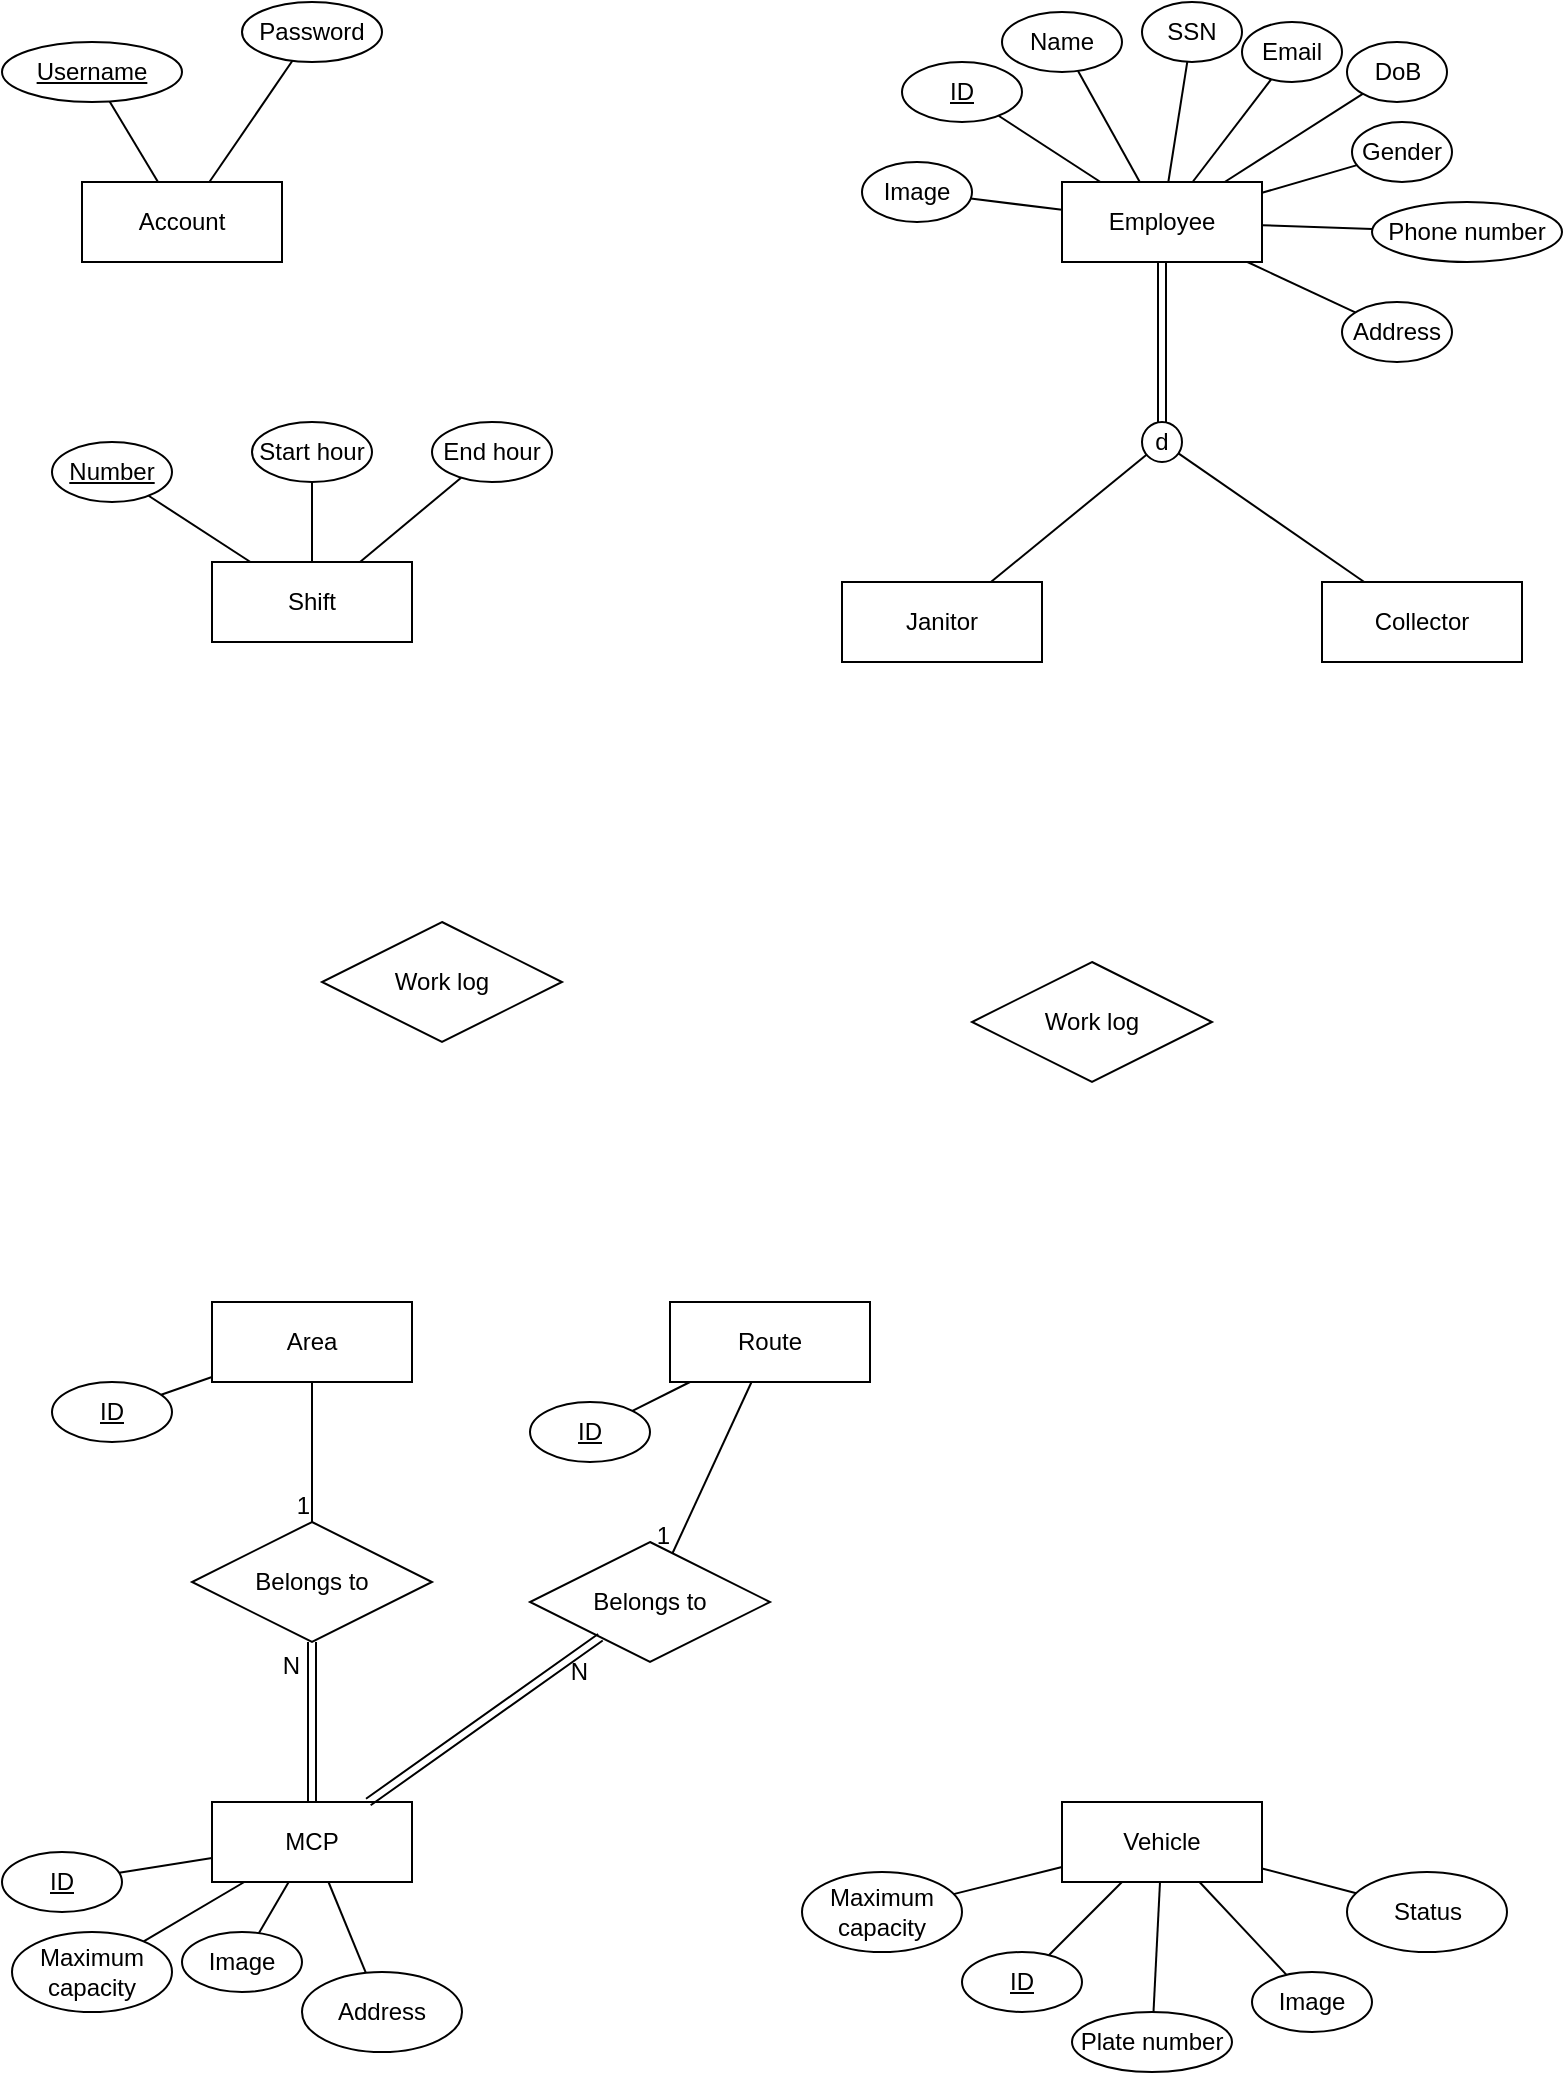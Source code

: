 <mxfile version="21.6.8" type="github">
  <diagram name="Page-1" id="zO1krM9RJwl2RXNE8Sop">
    <mxGraphModel dx="1965" dy="1051" grid="1" gridSize="10" guides="1" tooltips="1" connect="1" arrows="1" fold="1" page="1" pageScale="1" pageWidth="827" pageHeight="1169" math="0" shadow="0">
      <root>
        <mxCell id="0" />
        <mxCell id="1" parent="0" />
        <mxCell id="PcngEi1xsUKJxS339LNE-2" value="Account" style="whiteSpace=wrap;html=1;align=center;" vertex="1" parent="1">
          <mxGeometry x="70" y="120" width="100" height="40" as="geometry" />
        </mxCell>
        <mxCell id="PcngEi1xsUKJxS339LNE-3" value="Username" style="ellipse;whiteSpace=wrap;html=1;align=center;fontStyle=4;" vertex="1" parent="1">
          <mxGeometry x="30" y="50" width="90" height="30" as="geometry" />
        </mxCell>
        <mxCell id="PcngEi1xsUKJxS339LNE-4" value="Password" style="ellipse;whiteSpace=wrap;html=1;align=center;" vertex="1" parent="1">
          <mxGeometry x="150" y="30" width="70" height="30" as="geometry" />
        </mxCell>
        <mxCell id="PcngEi1xsUKJxS339LNE-5" value="" style="endArrow=none;html=1;rounded=0;" edge="1" parent="1" source="PcngEi1xsUKJxS339LNE-3" target="PcngEi1xsUKJxS339LNE-2">
          <mxGeometry width="50" height="50" relative="1" as="geometry">
            <mxPoint x="390" y="670" as="sourcePoint" />
            <mxPoint x="440" y="620" as="targetPoint" />
          </mxGeometry>
        </mxCell>
        <mxCell id="PcngEi1xsUKJxS339LNE-6" value="" style="endArrow=none;html=1;rounded=0;" edge="1" parent="1" source="PcngEi1xsUKJxS339LNE-4" target="PcngEi1xsUKJxS339LNE-2">
          <mxGeometry width="50" height="50" relative="1" as="geometry">
            <mxPoint x="124" y="89" as="sourcePoint" />
            <mxPoint x="175" y="160" as="targetPoint" />
          </mxGeometry>
        </mxCell>
        <mxCell id="PcngEi1xsUKJxS339LNE-7" value="Employee" style="whiteSpace=wrap;html=1;align=center;" vertex="1" parent="1">
          <mxGeometry x="560" y="120" width="100" height="40" as="geometry" />
        </mxCell>
        <mxCell id="PcngEi1xsUKJxS339LNE-8" value="Janitor" style="whiteSpace=wrap;html=1;align=center;" vertex="1" parent="1">
          <mxGeometry x="450" y="320" width="100" height="40" as="geometry" />
        </mxCell>
        <mxCell id="PcngEi1xsUKJxS339LNE-9" value="Collector" style="whiteSpace=wrap;html=1;align=center;" vertex="1" parent="1">
          <mxGeometry x="690" y="320" width="100" height="40" as="geometry" />
        </mxCell>
        <mxCell id="PcngEi1xsUKJxS339LNE-11" value="d" style="ellipse;whiteSpace=wrap;html=1;aspect=fixed;" vertex="1" parent="1">
          <mxGeometry x="600" y="240" width="20" height="20" as="geometry" />
        </mxCell>
        <mxCell id="PcngEi1xsUKJxS339LNE-12" value="" style="shape=link;html=1;rounded=0;" edge="1" parent="1" source="PcngEi1xsUKJxS339LNE-11" target="PcngEi1xsUKJxS339LNE-7">
          <mxGeometry relative="1" as="geometry">
            <mxPoint x="470" y="370" as="sourcePoint" />
            <mxPoint x="630" y="370" as="targetPoint" />
          </mxGeometry>
        </mxCell>
        <mxCell id="PcngEi1xsUKJxS339LNE-14" value="" style="endArrow=none;html=1;rounded=0;" edge="1" parent="1" source="PcngEi1xsUKJxS339LNE-11" target="PcngEi1xsUKJxS339LNE-8">
          <mxGeometry width="50" height="50" relative="1" as="geometry">
            <mxPoint x="193" y="79" as="sourcePoint" />
            <mxPoint x="148" y="130" as="targetPoint" />
          </mxGeometry>
        </mxCell>
        <mxCell id="PcngEi1xsUKJxS339LNE-15" value="" style="endArrow=none;html=1;rounded=0;" edge="1" parent="1" source="PcngEi1xsUKJxS339LNE-11" target="PcngEi1xsUKJxS339LNE-9">
          <mxGeometry width="50" height="50" relative="1" as="geometry">
            <mxPoint x="611" y="265" as="sourcePoint" />
            <mxPoint x="488" y="330" as="targetPoint" />
          </mxGeometry>
        </mxCell>
        <mxCell id="PcngEi1xsUKJxS339LNE-16" value="ID" style="ellipse;whiteSpace=wrap;html=1;align=center;fontStyle=4;" vertex="1" parent="1">
          <mxGeometry x="480" y="60" width="60" height="30" as="geometry" />
        </mxCell>
        <mxCell id="PcngEi1xsUKJxS339LNE-17" value="Name" style="ellipse;whiteSpace=wrap;html=1;align=center;" vertex="1" parent="1">
          <mxGeometry x="530" y="35" width="60" height="30" as="geometry" />
        </mxCell>
        <mxCell id="PcngEi1xsUKJxS339LNE-18" value="SSN" style="ellipse;whiteSpace=wrap;html=1;align=center;" vertex="1" parent="1">
          <mxGeometry x="600" y="30" width="50" height="30" as="geometry" />
        </mxCell>
        <mxCell id="PcngEi1xsUKJxS339LNE-19" value="Email" style="ellipse;whiteSpace=wrap;html=1;align=center;" vertex="1" parent="1">
          <mxGeometry x="650" y="40" width="50" height="30" as="geometry" />
        </mxCell>
        <mxCell id="PcngEi1xsUKJxS339LNE-20" value="DoB" style="ellipse;whiteSpace=wrap;html=1;align=center;" vertex="1" parent="1">
          <mxGeometry x="702.5" y="50" width="50" height="30" as="geometry" />
        </mxCell>
        <mxCell id="PcngEi1xsUKJxS339LNE-21" value="Gender" style="ellipse;whiteSpace=wrap;html=1;align=center;" vertex="1" parent="1">
          <mxGeometry x="705" y="90" width="50" height="30" as="geometry" />
        </mxCell>
        <mxCell id="PcngEi1xsUKJxS339LNE-22" value="Phone number" style="ellipse;whiteSpace=wrap;html=1;align=center;" vertex="1" parent="1">
          <mxGeometry x="715" y="130" width="95" height="30" as="geometry" />
        </mxCell>
        <mxCell id="PcngEi1xsUKJxS339LNE-25" value="Address" style="ellipse;whiteSpace=wrap;html=1;align=center;" vertex="1" parent="1">
          <mxGeometry x="700" y="180" width="55" height="30" as="geometry" />
        </mxCell>
        <mxCell id="PcngEi1xsUKJxS339LNE-26" value="Image" style="ellipse;whiteSpace=wrap;html=1;align=center;" vertex="1" parent="1">
          <mxGeometry x="460" y="110" width="55" height="30" as="geometry" />
        </mxCell>
        <mxCell id="PcngEi1xsUKJxS339LNE-27" value="" style="endArrow=none;html=1;rounded=0;" edge="1" parent="1" source="PcngEi1xsUKJxS339LNE-7" target="PcngEi1xsUKJxS339LNE-16">
          <mxGeometry width="50" height="50" relative="1" as="geometry">
            <mxPoint x="520" y="390" as="sourcePoint" />
            <mxPoint x="570" y="340" as="targetPoint" />
          </mxGeometry>
        </mxCell>
        <mxCell id="PcngEi1xsUKJxS339LNE-29" value="" style="endArrow=none;html=1;rounded=0;" edge="1" parent="1" source="PcngEi1xsUKJxS339LNE-7" target="PcngEi1xsUKJxS339LNE-26">
          <mxGeometry width="50" height="50" relative="1" as="geometry">
            <mxPoint x="589" y="130" as="sourcePoint" />
            <mxPoint x="538" y="97" as="targetPoint" />
          </mxGeometry>
        </mxCell>
        <mxCell id="PcngEi1xsUKJxS339LNE-30" value="" style="endArrow=none;html=1;rounded=0;" edge="1" parent="1" source="PcngEi1xsUKJxS339LNE-7" target="PcngEi1xsUKJxS339LNE-17">
          <mxGeometry width="50" height="50" relative="1" as="geometry">
            <mxPoint x="570" y="144" as="sourcePoint" />
            <mxPoint x="524" y="138" as="targetPoint" />
          </mxGeometry>
        </mxCell>
        <mxCell id="PcngEi1xsUKJxS339LNE-31" value="" style="endArrow=none;html=1;rounded=0;" edge="1" parent="1" source="PcngEi1xsUKJxS339LNE-7" target="PcngEi1xsUKJxS339LNE-18">
          <mxGeometry width="50" height="50" relative="1" as="geometry">
            <mxPoint x="609" y="130" as="sourcePoint" />
            <mxPoint x="578" y="74" as="targetPoint" />
          </mxGeometry>
        </mxCell>
        <mxCell id="PcngEi1xsUKJxS339LNE-32" value="" style="endArrow=none;html=1;rounded=0;" edge="1" parent="1" source="PcngEi1xsUKJxS339LNE-7" target="PcngEi1xsUKJxS339LNE-19">
          <mxGeometry width="50" height="50" relative="1" as="geometry">
            <mxPoint x="623" y="130" as="sourcePoint" />
            <mxPoint x="633" y="70" as="targetPoint" />
          </mxGeometry>
        </mxCell>
        <mxCell id="PcngEi1xsUKJxS339LNE-33" value="" style="endArrow=none;html=1;rounded=0;" edge="1" parent="1" source="PcngEi1xsUKJxS339LNE-7" target="PcngEi1xsUKJxS339LNE-20">
          <mxGeometry width="50" height="50" relative="1" as="geometry">
            <mxPoint x="635" y="130" as="sourcePoint" />
            <mxPoint x="675" y="79" as="targetPoint" />
          </mxGeometry>
        </mxCell>
        <mxCell id="PcngEi1xsUKJxS339LNE-34" value="" style="endArrow=none;html=1;rounded=0;" edge="1" parent="1" source="PcngEi1xsUKJxS339LNE-7" target="PcngEi1xsUKJxS339LNE-21">
          <mxGeometry width="50" height="50" relative="1" as="geometry">
            <mxPoint x="649" y="130" as="sourcePoint" />
            <mxPoint x="734" y="71" as="targetPoint" />
          </mxGeometry>
        </mxCell>
        <mxCell id="PcngEi1xsUKJxS339LNE-35" value="" style="endArrow=none;html=1;rounded=0;" edge="1" parent="1" source="PcngEi1xsUKJxS339LNE-7" target="PcngEi1xsUKJxS339LNE-22">
          <mxGeometry width="50" height="50" relative="1" as="geometry">
            <mxPoint x="662" y="130" as="sourcePoint" />
            <mxPoint x="715" y="104" as="targetPoint" />
          </mxGeometry>
        </mxCell>
        <mxCell id="PcngEi1xsUKJxS339LNE-36" value="" style="endArrow=none;html=1;rounded=0;" edge="1" parent="1" source="PcngEi1xsUKJxS339LNE-7" target="PcngEi1xsUKJxS339LNE-25">
          <mxGeometry width="50" height="50" relative="1" as="geometry">
            <mxPoint x="670" y="145" as="sourcePoint" />
            <mxPoint x="727" y="139" as="targetPoint" />
          </mxGeometry>
        </mxCell>
        <mxCell id="PcngEi1xsUKJxS339LNE-37" value="MCP" style="whiteSpace=wrap;html=1;align=center;" vertex="1" parent="1">
          <mxGeometry x="135" y="930" width="100" height="40" as="geometry" />
        </mxCell>
        <mxCell id="PcngEi1xsUKJxS339LNE-38" value="Vehicle" style="whiteSpace=wrap;html=1;align=center;" vertex="1" parent="1">
          <mxGeometry x="560" y="930" width="100" height="40" as="geometry" />
        </mxCell>
        <mxCell id="PcngEi1xsUKJxS339LNE-40" value="ID" style="ellipse;whiteSpace=wrap;html=1;align=center;fontStyle=4;" vertex="1" parent="1">
          <mxGeometry x="30" y="955" width="60" height="30" as="geometry" />
        </mxCell>
        <mxCell id="PcngEi1xsUKJxS339LNE-41" value="ID" style="ellipse;whiteSpace=wrap;html=1;align=center;fontStyle=4;" vertex="1" parent="1">
          <mxGeometry x="510" y="1005" width="60" height="30" as="geometry" />
        </mxCell>
        <mxCell id="PcngEi1xsUKJxS339LNE-42" value="Plate number" style="ellipse;whiteSpace=wrap;html=1;align=center;" vertex="1" parent="1">
          <mxGeometry x="565" y="1035" width="80" height="30" as="geometry" />
        </mxCell>
        <mxCell id="PcngEi1xsUKJxS339LNE-43" value="Image" style="ellipse;whiteSpace=wrap;html=1;align=center;" vertex="1" parent="1">
          <mxGeometry x="655" y="1015" width="60" height="30" as="geometry" />
        </mxCell>
        <mxCell id="PcngEi1xsUKJxS339LNE-44" value="Maximum capacity" style="ellipse;whiteSpace=wrap;html=1;align=center;" vertex="1" parent="1">
          <mxGeometry x="430" y="965" width="80" height="40" as="geometry" />
        </mxCell>
        <mxCell id="PcngEi1xsUKJxS339LNE-45" value="Status" style="ellipse;whiteSpace=wrap;html=1;align=center;" vertex="1" parent="1">
          <mxGeometry x="702.5" y="965" width="80" height="40" as="geometry" />
        </mxCell>
        <mxCell id="PcngEi1xsUKJxS339LNE-46" value="" style="endArrow=none;html=1;rounded=0;" edge="1" parent="1" source="PcngEi1xsUKJxS339LNE-38" target="PcngEi1xsUKJxS339LNE-44">
          <mxGeometry width="50" height="50" relative="1" as="geometry">
            <mxPoint x="612" y="611" as="sourcePoint" />
            <mxPoint x="534" y="675" as="targetPoint" />
          </mxGeometry>
        </mxCell>
        <mxCell id="PcngEi1xsUKJxS339LNE-47" value="" style="endArrow=none;html=1;rounded=0;" edge="1" parent="1" source="PcngEi1xsUKJxS339LNE-38" target="PcngEi1xsUKJxS339LNE-41">
          <mxGeometry width="50" height="50" relative="1" as="geometry">
            <mxPoint x="570" y="973" as="sourcePoint" />
            <mxPoint x="516" y="986" as="targetPoint" />
          </mxGeometry>
        </mxCell>
        <mxCell id="PcngEi1xsUKJxS339LNE-48" value="" style="endArrow=none;html=1;rounded=0;" edge="1" parent="1" source="PcngEi1xsUKJxS339LNE-38" target="PcngEi1xsUKJxS339LNE-42">
          <mxGeometry width="50" height="50" relative="1" as="geometry">
            <mxPoint x="600" y="980" as="sourcePoint" />
            <mxPoint x="563" y="1017" as="targetPoint" />
          </mxGeometry>
        </mxCell>
        <mxCell id="PcngEi1xsUKJxS339LNE-49" value="" style="endArrow=none;html=1;rounded=0;" edge="1" parent="1" source="PcngEi1xsUKJxS339LNE-38" target="PcngEi1xsUKJxS339LNE-43">
          <mxGeometry width="50" height="50" relative="1" as="geometry">
            <mxPoint x="619" y="980" as="sourcePoint" />
            <mxPoint x="616" y="1045" as="targetPoint" />
          </mxGeometry>
        </mxCell>
        <mxCell id="PcngEi1xsUKJxS339LNE-50" value="" style="endArrow=none;html=1;rounded=0;" edge="1" parent="1" source="PcngEi1xsUKJxS339LNE-38" target="PcngEi1xsUKJxS339LNE-45">
          <mxGeometry width="50" height="50" relative="1" as="geometry">
            <mxPoint x="639" y="980" as="sourcePoint" />
            <mxPoint x="682" y="1026" as="targetPoint" />
          </mxGeometry>
        </mxCell>
        <mxCell id="PcngEi1xsUKJxS339LNE-52" value="Maximum capacity" style="ellipse;whiteSpace=wrap;html=1;align=center;" vertex="1" parent="1">
          <mxGeometry x="35" y="995" width="80" height="40" as="geometry" />
        </mxCell>
        <mxCell id="PcngEi1xsUKJxS339LNE-53" value="Image" style="ellipse;whiteSpace=wrap;html=1;align=center;" vertex="1" parent="1">
          <mxGeometry x="120" y="995" width="60" height="30" as="geometry" />
        </mxCell>
        <mxCell id="PcngEi1xsUKJxS339LNE-55" value="" style="endArrow=none;html=1;rounded=0;" edge="1" parent="1" source="PcngEi1xsUKJxS339LNE-37" target="PcngEi1xsUKJxS339LNE-40">
          <mxGeometry width="50" height="50" relative="1" as="geometry">
            <mxPoint x="570" y="973" as="sourcePoint" />
            <mxPoint x="516" y="986" as="targetPoint" />
          </mxGeometry>
        </mxCell>
        <mxCell id="PcngEi1xsUKJxS339LNE-56" value="" style="endArrow=none;html=1;rounded=0;" edge="1" parent="1" source="PcngEi1xsUKJxS339LNE-37" target="PcngEi1xsUKJxS339LNE-52">
          <mxGeometry width="50" height="50" relative="1" as="geometry">
            <mxPoint x="167" y="980" as="sourcePoint" />
            <mxPoint x="102" y="1028" as="targetPoint" />
          </mxGeometry>
        </mxCell>
        <mxCell id="PcngEi1xsUKJxS339LNE-57" value="" style="endArrow=none;html=1;rounded=0;" edge="1" parent="1" source="PcngEi1xsUKJxS339LNE-37" target="PcngEi1xsUKJxS339LNE-53">
          <mxGeometry width="50" height="50" relative="1" as="geometry">
            <mxPoint x="187" y="980" as="sourcePoint" />
            <mxPoint x="148" y="1070" as="targetPoint" />
          </mxGeometry>
        </mxCell>
        <mxCell id="PcngEi1xsUKJxS339LNE-59" value="Area" style="whiteSpace=wrap;html=1;align=center;" vertex="1" parent="1">
          <mxGeometry x="135" y="680" width="100" height="40" as="geometry" />
        </mxCell>
        <mxCell id="PcngEi1xsUKJxS339LNE-60" value="Route" style="whiteSpace=wrap;html=1;align=center;" vertex="1" parent="1">
          <mxGeometry x="364" y="680" width="100" height="40" as="geometry" />
        </mxCell>
        <mxCell id="PcngEi1xsUKJxS339LNE-61" value="ID" style="ellipse;whiteSpace=wrap;html=1;align=center;fontStyle=4;" vertex="1" parent="1">
          <mxGeometry x="55" y="720" width="60" height="30" as="geometry" />
        </mxCell>
        <mxCell id="PcngEi1xsUKJxS339LNE-62" value="ID" style="ellipse;whiteSpace=wrap;html=1;align=center;fontStyle=4;" vertex="1" parent="1">
          <mxGeometry x="294" y="730" width="60" height="30" as="geometry" />
        </mxCell>
        <mxCell id="PcngEi1xsUKJxS339LNE-63" value="" style="endArrow=none;html=1;rounded=0;" edge="1" parent="1" source="PcngEi1xsUKJxS339LNE-60" target="PcngEi1xsUKJxS339LNE-62">
          <mxGeometry width="50" height="50" relative="1" as="geometry">
            <mxPoint x="670" y="973" as="sourcePoint" />
            <mxPoint x="717" y="986" as="targetPoint" />
          </mxGeometry>
        </mxCell>
        <mxCell id="PcngEi1xsUKJxS339LNE-64" value="" style="endArrow=none;html=1;rounded=0;" edge="1" parent="1" source="PcngEi1xsUKJxS339LNE-59" target="PcngEi1xsUKJxS339LNE-61">
          <mxGeometry width="50" height="50" relative="1" as="geometry">
            <mxPoint x="685" y="695" as="sourcePoint" />
            <mxPoint x="727" y="683" as="targetPoint" />
          </mxGeometry>
        </mxCell>
        <mxCell id="PcngEi1xsUKJxS339LNE-65" value="Belongs to" style="shape=rhombus;perimeter=rhombusPerimeter;whiteSpace=wrap;html=1;align=center;" vertex="1" parent="1">
          <mxGeometry x="125" y="790" width="120" height="60" as="geometry" />
        </mxCell>
        <mxCell id="PcngEi1xsUKJxS339LNE-66" value="Belongs to" style="shape=rhombus;perimeter=rhombusPerimeter;whiteSpace=wrap;html=1;align=center;" vertex="1" parent="1">
          <mxGeometry x="294" y="800" width="120" height="60" as="geometry" />
        </mxCell>
        <mxCell id="PcngEi1xsUKJxS339LNE-67" value="" style="shape=link;html=1;rounded=0;" edge="1" parent="1" source="PcngEi1xsUKJxS339LNE-37" target="PcngEi1xsUKJxS339LNE-65">
          <mxGeometry relative="1" as="geometry">
            <mxPoint x="510" y="760" as="sourcePoint" />
            <mxPoint x="670" y="760" as="targetPoint" />
          </mxGeometry>
        </mxCell>
        <mxCell id="PcngEi1xsUKJxS339LNE-68" value="N" style="resizable=0;html=1;whiteSpace=wrap;align=right;verticalAlign=bottom;" connectable="0" vertex="1" parent="PcngEi1xsUKJxS339LNE-67">
          <mxGeometry x="1" relative="1" as="geometry">
            <mxPoint x="-5" y="20" as="offset" />
          </mxGeometry>
        </mxCell>
        <mxCell id="PcngEi1xsUKJxS339LNE-69" value="" style="endArrow=none;html=1;rounded=0;" edge="1" parent="1" source="PcngEi1xsUKJxS339LNE-59" target="PcngEi1xsUKJxS339LNE-65">
          <mxGeometry relative="1" as="geometry">
            <mxPoint x="510" y="760" as="sourcePoint" />
            <mxPoint x="670" y="760" as="targetPoint" />
          </mxGeometry>
        </mxCell>
        <mxCell id="PcngEi1xsUKJxS339LNE-70" value="1" style="resizable=0;html=1;whiteSpace=wrap;align=right;verticalAlign=bottom;" connectable="0" vertex="1" parent="PcngEi1xsUKJxS339LNE-69">
          <mxGeometry x="1" relative="1" as="geometry" />
        </mxCell>
        <mxCell id="PcngEi1xsUKJxS339LNE-71" value="" style="endArrow=none;html=1;rounded=0;" edge="1" parent="1" source="PcngEi1xsUKJxS339LNE-60" target="PcngEi1xsUKJxS339LNE-66">
          <mxGeometry relative="1" as="geometry">
            <mxPoint x="195" y="730" as="sourcePoint" />
            <mxPoint x="195" y="800" as="targetPoint" />
          </mxGeometry>
        </mxCell>
        <mxCell id="PcngEi1xsUKJxS339LNE-72" value="1" style="resizable=0;html=1;whiteSpace=wrap;align=right;verticalAlign=bottom;" connectable="0" vertex="1" parent="PcngEi1xsUKJxS339LNE-71">
          <mxGeometry x="1" relative="1" as="geometry" />
        </mxCell>
        <mxCell id="PcngEi1xsUKJxS339LNE-73" value="" style="shape=link;html=1;rounded=0;" edge="1" parent="1" source="PcngEi1xsUKJxS339LNE-37" target="PcngEi1xsUKJxS339LNE-66">
          <mxGeometry relative="1" as="geometry">
            <mxPoint x="195" y="940" as="sourcePoint" />
            <mxPoint x="195" y="860" as="targetPoint" />
          </mxGeometry>
        </mxCell>
        <mxCell id="PcngEi1xsUKJxS339LNE-74" value="N" style="resizable=0;html=1;whiteSpace=wrap;align=right;verticalAlign=bottom;" connectable="0" vertex="1" parent="PcngEi1xsUKJxS339LNE-73">
          <mxGeometry x="1" relative="1" as="geometry">
            <mxPoint x="-5" y="26" as="offset" />
          </mxGeometry>
        </mxCell>
        <mxCell id="PcngEi1xsUKJxS339LNE-75" value="Address" style="ellipse;whiteSpace=wrap;html=1;align=center;" vertex="1" parent="1">
          <mxGeometry x="180" y="1015" width="80" height="40" as="geometry" />
        </mxCell>
        <mxCell id="PcngEi1xsUKJxS339LNE-76" value="" style="endArrow=none;html=1;rounded=0;" edge="1" parent="1" source="PcngEi1xsUKJxS339LNE-37" target="PcngEi1xsUKJxS339LNE-75">
          <mxGeometry width="50" height="50" relative="1" as="geometry">
            <mxPoint x="183" y="980" as="sourcePoint" />
            <mxPoint x="168" y="1006" as="targetPoint" />
          </mxGeometry>
        </mxCell>
        <mxCell id="PcngEi1xsUKJxS339LNE-78" value="Work log" style="shape=rhombus;perimeter=rhombusPerimeter;whiteSpace=wrap;html=1;align=center;" vertex="1" parent="1">
          <mxGeometry x="190" y="490" width="120" height="60" as="geometry" />
        </mxCell>
        <mxCell id="PcngEi1xsUKJxS339LNE-79" value="Work log" style="shape=rhombus;perimeter=rhombusPerimeter;whiteSpace=wrap;html=1;align=center;" vertex="1" parent="1">
          <mxGeometry x="515" y="510" width="120" height="60" as="geometry" />
        </mxCell>
        <mxCell id="PcngEi1xsUKJxS339LNE-80" value="Shift" style="whiteSpace=wrap;html=1;align=center;" vertex="1" parent="1">
          <mxGeometry x="135" y="310" width="100" height="40" as="geometry" />
        </mxCell>
        <mxCell id="PcngEi1xsUKJxS339LNE-81" value="Number" style="ellipse;whiteSpace=wrap;html=1;align=center;fontStyle=4;" vertex="1" parent="1">
          <mxGeometry x="55" y="250" width="60" height="30" as="geometry" />
        </mxCell>
        <mxCell id="PcngEi1xsUKJxS339LNE-82" value="Start hour" style="ellipse;whiteSpace=wrap;html=1;align=center;" vertex="1" parent="1">
          <mxGeometry x="155" y="240" width="60" height="30" as="geometry" />
        </mxCell>
        <mxCell id="PcngEi1xsUKJxS339LNE-83" value="End hour" style="ellipse;whiteSpace=wrap;html=1;align=center;" vertex="1" parent="1">
          <mxGeometry x="245" y="240" width="60" height="30" as="geometry" />
        </mxCell>
        <mxCell id="PcngEi1xsUKJxS339LNE-85" value="" style="endArrow=none;html=1;rounded=0;" edge="1" parent="1" source="PcngEi1xsUKJxS339LNE-80" target="PcngEi1xsUKJxS339LNE-81">
          <mxGeometry width="50" height="50" relative="1" as="geometry">
            <mxPoint x="570" y="144" as="sourcePoint" />
            <mxPoint x="524" y="138" as="targetPoint" />
          </mxGeometry>
        </mxCell>
        <mxCell id="PcngEi1xsUKJxS339LNE-86" value="" style="endArrow=none;html=1;rounded=0;" edge="1" parent="1" source="PcngEi1xsUKJxS339LNE-80" target="PcngEi1xsUKJxS339LNE-82">
          <mxGeometry width="50" height="50" relative="1" as="geometry">
            <mxPoint x="570" y="144" as="sourcePoint" />
            <mxPoint x="524" y="138" as="targetPoint" />
          </mxGeometry>
        </mxCell>
        <mxCell id="PcngEi1xsUKJxS339LNE-87" value="" style="endArrow=none;html=1;rounded=0;" edge="1" parent="1" source="PcngEi1xsUKJxS339LNE-80" target="PcngEi1xsUKJxS339LNE-83">
          <mxGeometry width="50" height="50" relative="1" as="geometry">
            <mxPoint x="380" y="310" as="sourcePoint" />
            <mxPoint x="380" y="270" as="targetPoint" />
          </mxGeometry>
        </mxCell>
      </root>
    </mxGraphModel>
  </diagram>
</mxfile>
